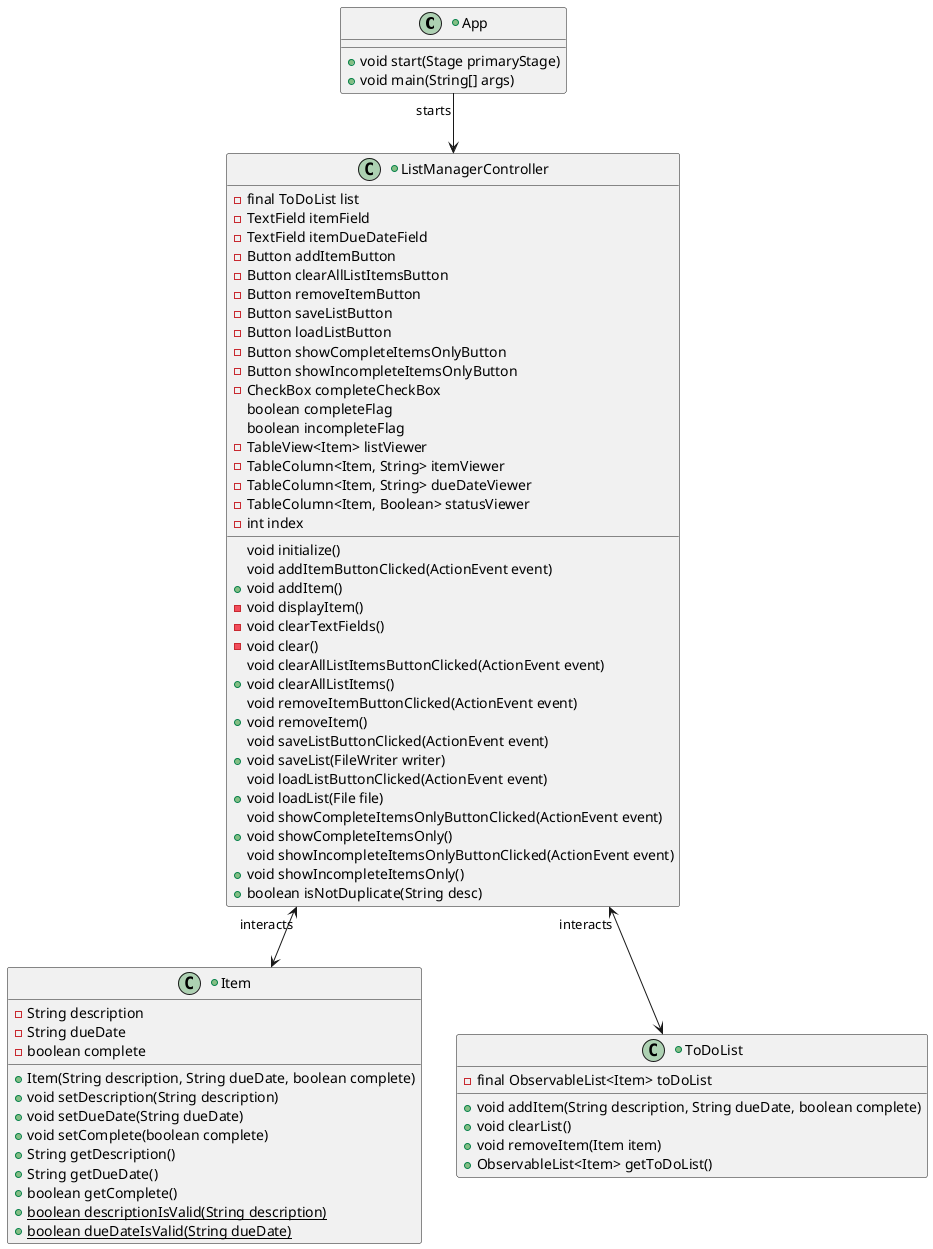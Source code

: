 @startuml

+class App{
+void start(Stage primaryStage)
+void main(String[] args)
}

+class Item{
-String description
-String dueDate
-boolean complete
+Item(String description, String dueDate, boolean complete)
+void setDescription(String description)
+void setDueDate(String dueDate)
+void setComplete(boolean complete)
+String getDescription()
+String getDueDate()
+boolean getComplete()
+{static} boolean descriptionIsValid(String description)
+{static} boolean dueDateIsValid(String dueDate)
}

+class ListManagerController{
-final ToDoList list
-TextField itemField
-TextField itemDueDateField
-Button addItemButton
-Button clearAllListItemsButton
-Button removeItemButton
-Button saveListButton
-Button loadListButton
-Button showCompleteItemsOnlyButton
-Button showIncompleteItemsOnlyButton
-CheckBox completeCheckBox
boolean completeFlag
boolean incompleteFlag
-TableView<Item> listViewer
-TableColumn<Item, String> itemViewer
-TableColumn<Item, String> dueDateViewer
-TableColumn<Item, Boolean> statusViewer
-int index
void initialize()
void addItemButtonClicked(ActionEvent event)
+void addItem()
-void displayItem()
-void clearTextFields()
-void clear()
void clearAllListItemsButtonClicked(ActionEvent event)
+void clearAllListItems()
void removeItemButtonClicked(ActionEvent event)
+void removeItem()
void saveListButtonClicked(ActionEvent event)
+void saveList(FileWriter writer)
void loadListButtonClicked(ActionEvent event)
+void loadList(File file)
void showCompleteItemsOnlyButtonClicked(ActionEvent event)
+void showCompleteItemsOnly()
void showIncompleteItemsOnlyButtonClicked(ActionEvent event)
+void showIncompleteItemsOnly()
+boolean isNotDuplicate(String desc)
}

+class ToDoList{
-final ObservableList<Item> toDoList
+void addItem(String description, String dueDate, boolean complete)
+void clearList()
+void removeItem(Item item)
+ObservableList<Item> getToDoList()
}

App "starts" --> ListManagerController
ListManagerController "interacts" <--> Item
ListManagerController "interacts" <--> ToDoList

@enduml
